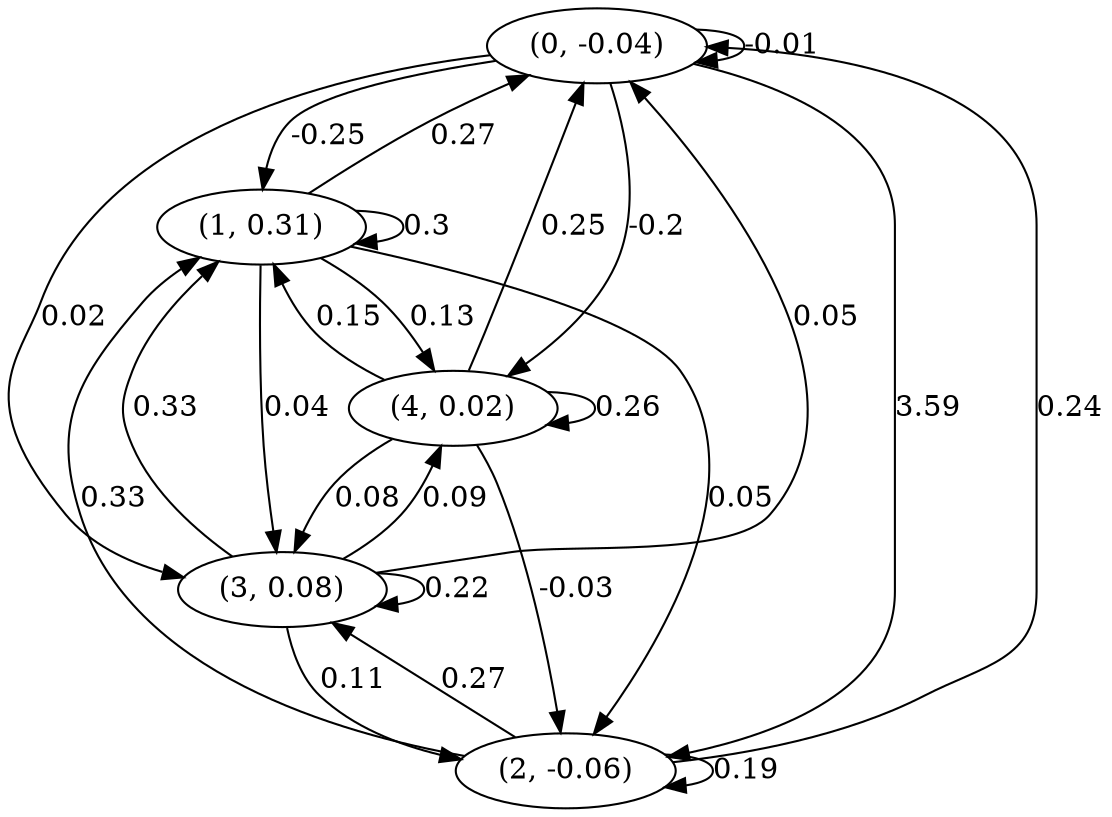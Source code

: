 digraph {
    0 [ label = "(0, -0.04)" ]
    1 [ label = "(1, 0.31)" ]
    2 [ label = "(2, -0.06)" ]
    3 [ label = "(3, 0.08)" ]
    4 [ label = "(4, 0.02)" ]
    0 -> 0 [ label = "-0.01" ]
    1 -> 1 [ label = "0.3" ]
    2 -> 2 [ label = "0.19" ]
    3 -> 3 [ label = "0.22" ]
    4 -> 4 [ label = "0.26" ]
    1 -> 0 [ label = "0.27" ]
    2 -> 0 [ label = "0.24" ]
    3 -> 0 [ label = "0.05" ]
    4 -> 0 [ label = "0.25" ]
    0 -> 1 [ label = "-0.25" ]
    2 -> 1 [ label = "0.33" ]
    3 -> 1 [ label = "0.33" ]
    4 -> 1 [ label = "0.15" ]
    0 -> 2 [ label = "3.59" ]
    1 -> 2 [ label = "0.05" ]
    3 -> 2 [ label = "0.11" ]
    4 -> 2 [ label = "-0.03" ]
    0 -> 3 [ label = "0.02" ]
    1 -> 3 [ label = "0.04" ]
    2 -> 3 [ label = "0.27" ]
    4 -> 3 [ label = "0.08" ]
    0 -> 4 [ label = "-0.2" ]
    1 -> 4 [ label = "0.13" ]
    3 -> 4 [ label = "0.09" ]
}

